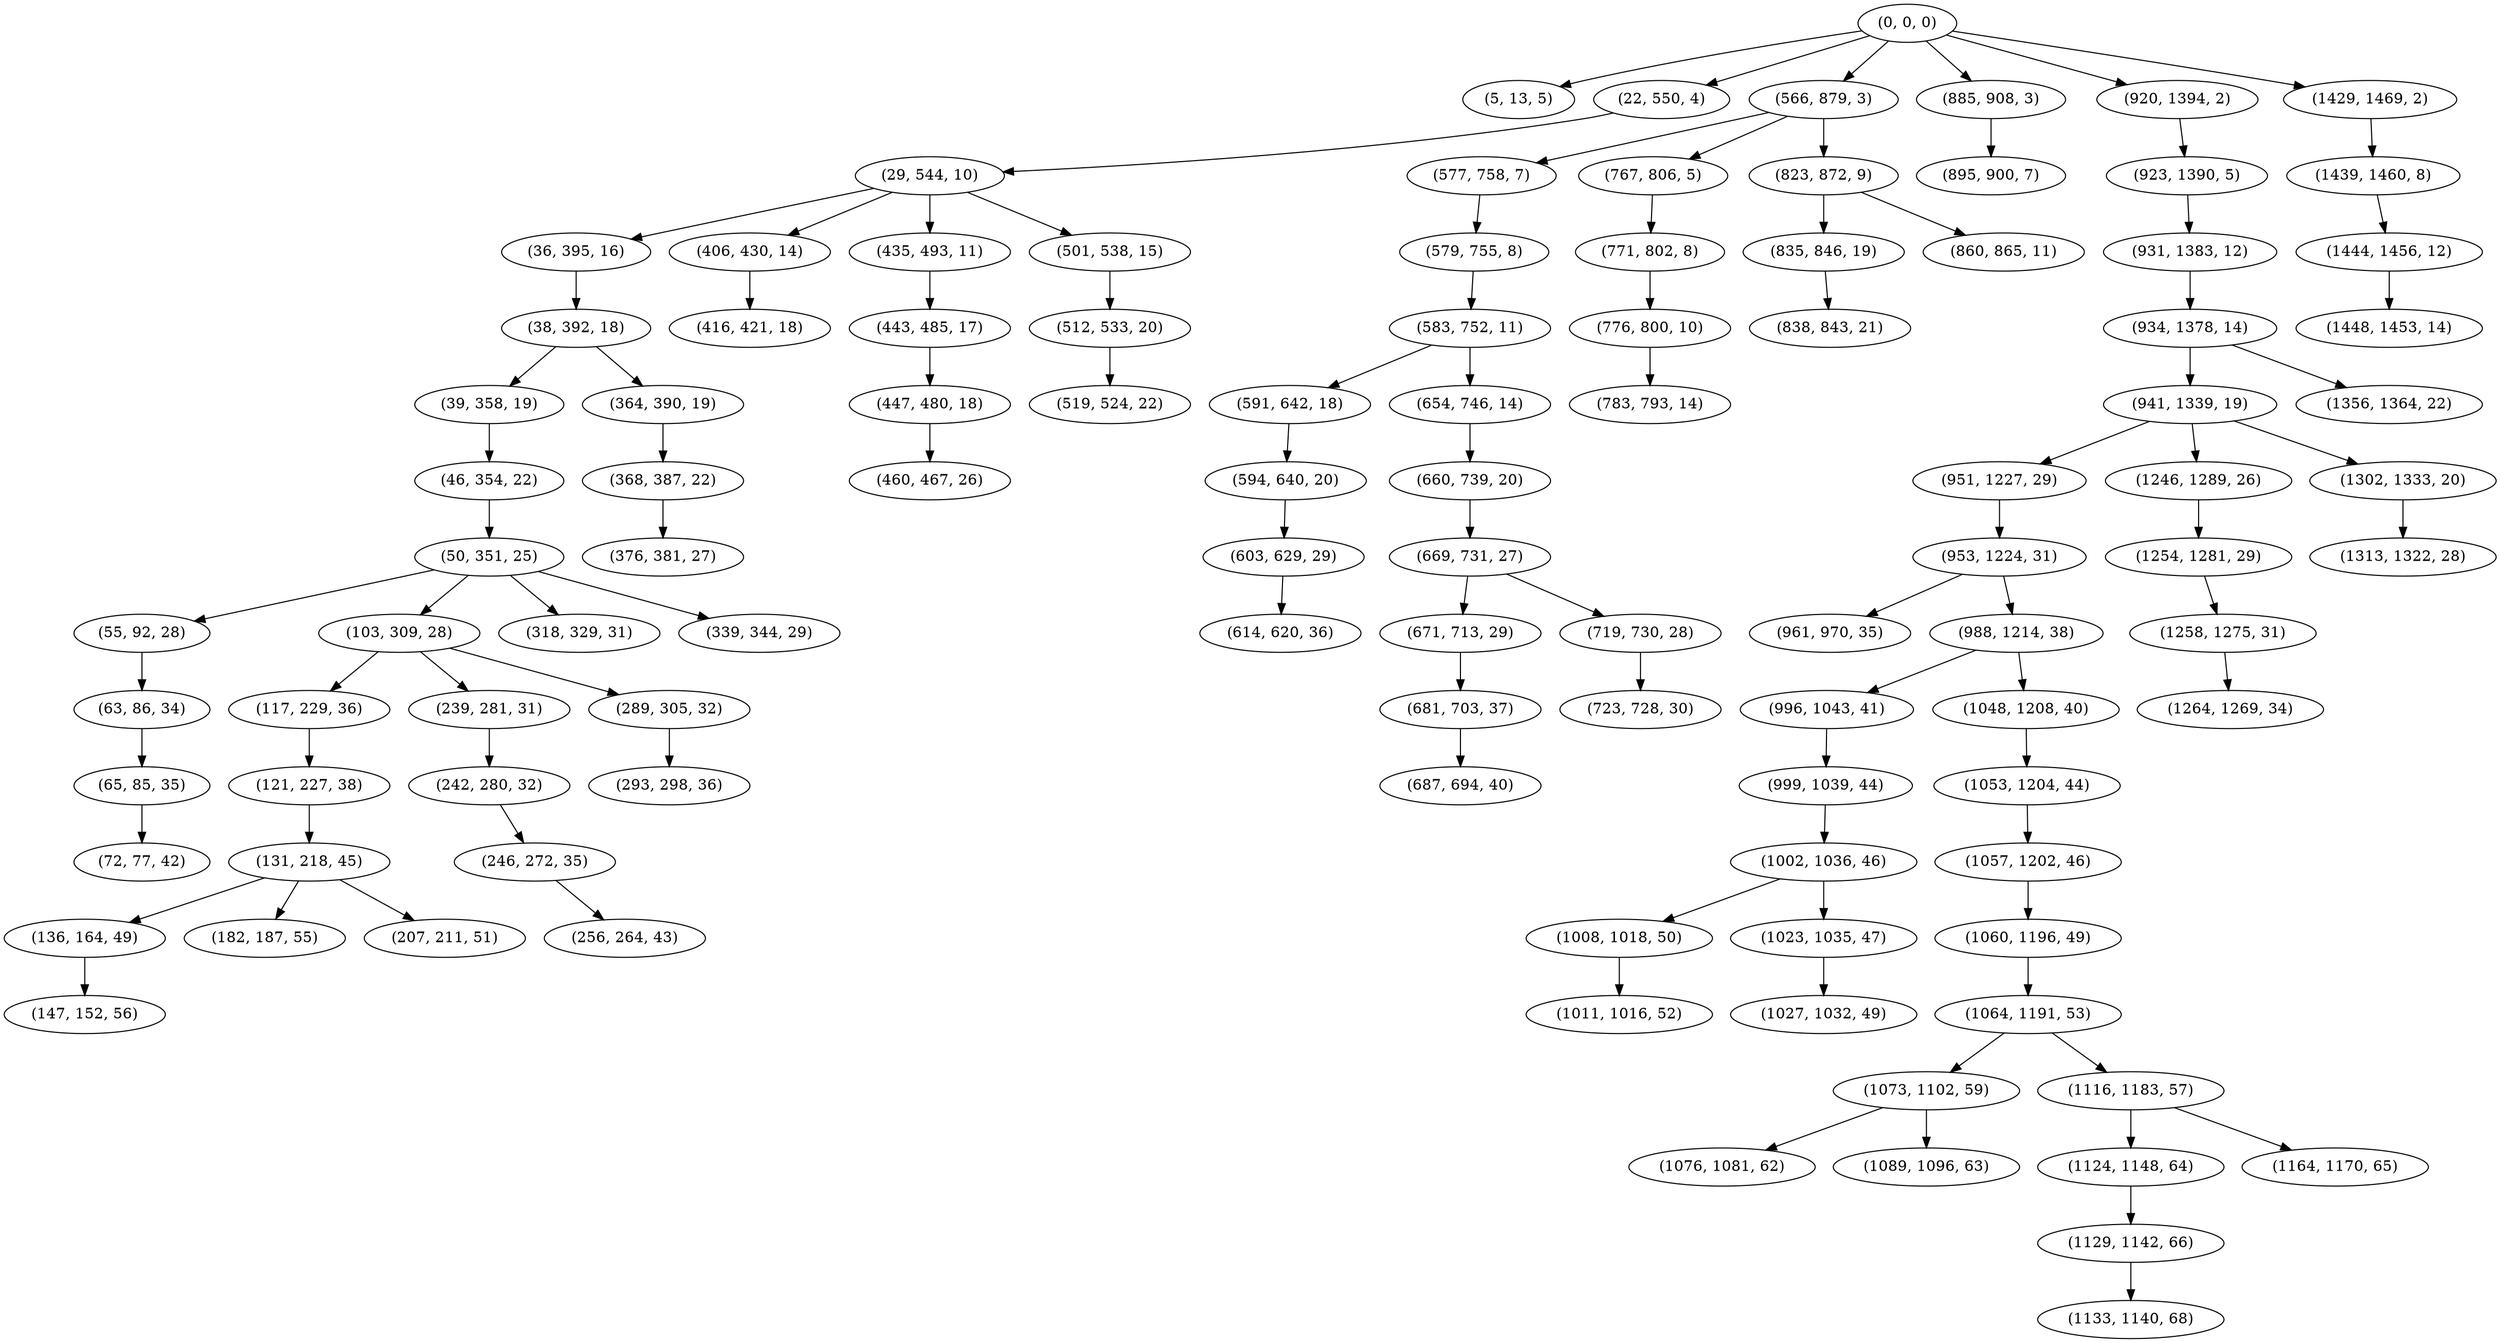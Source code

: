 digraph tree {
    "(0, 0, 0)";
    "(5, 13, 5)";
    "(22, 550, 4)";
    "(29, 544, 10)";
    "(36, 395, 16)";
    "(38, 392, 18)";
    "(39, 358, 19)";
    "(46, 354, 22)";
    "(50, 351, 25)";
    "(55, 92, 28)";
    "(63, 86, 34)";
    "(65, 85, 35)";
    "(72, 77, 42)";
    "(103, 309, 28)";
    "(117, 229, 36)";
    "(121, 227, 38)";
    "(131, 218, 45)";
    "(136, 164, 49)";
    "(147, 152, 56)";
    "(182, 187, 55)";
    "(207, 211, 51)";
    "(239, 281, 31)";
    "(242, 280, 32)";
    "(246, 272, 35)";
    "(256, 264, 43)";
    "(289, 305, 32)";
    "(293, 298, 36)";
    "(318, 329, 31)";
    "(339, 344, 29)";
    "(364, 390, 19)";
    "(368, 387, 22)";
    "(376, 381, 27)";
    "(406, 430, 14)";
    "(416, 421, 18)";
    "(435, 493, 11)";
    "(443, 485, 17)";
    "(447, 480, 18)";
    "(460, 467, 26)";
    "(501, 538, 15)";
    "(512, 533, 20)";
    "(519, 524, 22)";
    "(566, 879, 3)";
    "(577, 758, 7)";
    "(579, 755, 8)";
    "(583, 752, 11)";
    "(591, 642, 18)";
    "(594, 640, 20)";
    "(603, 629, 29)";
    "(614, 620, 36)";
    "(654, 746, 14)";
    "(660, 739, 20)";
    "(669, 731, 27)";
    "(671, 713, 29)";
    "(681, 703, 37)";
    "(687, 694, 40)";
    "(719, 730, 28)";
    "(723, 728, 30)";
    "(767, 806, 5)";
    "(771, 802, 8)";
    "(776, 800, 10)";
    "(783, 793, 14)";
    "(823, 872, 9)";
    "(835, 846, 19)";
    "(838, 843, 21)";
    "(860, 865, 11)";
    "(885, 908, 3)";
    "(895, 900, 7)";
    "(920, 1394, 2)";
    "(923, 1390, 5)";
    "(931, 1383, 12)";
    "(934, 1378, 14)";
    "(941, 1339, 19)";
    "(951, 1227, 29)";
    "(953, 1224, 31)";
    "(961, 970, 35)";
    "(988, 1214, 38)";
    "(996, 1043, 41)";
    "(999, 1039, 44)";
    "(1002, 1036, 46)";
    "(1008, 1018, 50)";
    "(1011, 1016, 52)";
    "(1023, 1035, 47)";
    "(1027, 1032, 49)";
    "(1048, 1208, 40)";
    "(1053, 1204, 44)";
    "(1057, 1202, 46)";
    "(1060, 1196, 49)";
    "(1064, 1191, 53)";
    "(1073, 1102, 59)";
    "(1076, 1081, 62)";
    "(1089, 1096, 63)";
    "(1116, 1183, 57)";
    "(1124, 1148, 64)";
    "(1129, 1142, 66)";
    "(1133, 1140, 68)";
    "(1164, 1170, 65)";
    "(1246, 1289, 26)";
    "(1254, 1281, 29)";
    "(1258, 1275, 31)";
    "(1264, 1269, 34)";
    "(1302, 1333, 20)";
    "(1313, 1322, 28)";
    "(1356, 1364, 22)";
    "(1429, 1469, 2)";
    "(1439, 1460, 8)";
    "(1444, 1456, 12)";
    "(1448, 1453, 14)";
    "(0, 0, 0)" -> "(5, 13, 5)";
    "(0, 0, 0)" -> "(22, 550, 4)";
    "(0, 0, 0)" -> "(566, 879, 3)";
    "(0, 0, 0)" -> "(885, 908, 3)";
    "(0, 0, 0)" -> "(920, 1394, 2)";
    "(0, 0, 0)" -> "(1429, 1469, 2)";
    "(22, 550, 4)" -> "(29, 544, 10)";
    "(29, 544, 10)" -> "(36, 395, 16)";
    "(29, 544, 10)" -> "(406, 430, 14)";
    "(29, 544, 10)" -> "(435, 493, 11)";
    "(29, 544, 10)" -> "(501, 538, 15)";
    "(36, 395, 16)" -> "(38, 392, 18)";
    "(38, 392, 18)" -> "(39, 358, 19)";
    "(38, 392, 18)" -> "(364, 390, 19)";
    "(39, 358, 19)" -> "(46, 354, 22)";
    "(46, 354, 22)" -> "(50, 351, 25)";
    "(50, 351, 25)" -> "(55, 92, 28)";
    "(50, 351, 25)" -> "(103, 309, 28)";
    "(50, 351, 25)" -> "(318, 329, 31)";
    "(50, 351, 25)" -> "(339, 344, 29)";
    "(55, 92, 28)" -> "(63, 86, 34)";
    "(63, 86, 34)" -> "(65, 85, 35)";
    "(65, 85, 35)" -> "(72, 77, 42)";
    "(103, 309, 28)" -> "(117, 229, 36)";
    "(103, 309, 28)" -> "(239, 281, 31)";
    "(103, 309, 28)" -> "(289, 305, 32)";
    "(117, 229, 36)" -> "(121, 227, 38)";
    "(121, 227, 38)" -> "(131, 218, 45)";
    "(131, 218, 45)" -> "(136, 164, 49)";
    "(131, 218, 45)" -> "(182, 187, 55)";
    "(131, 218, 45)" -> "(207, 211, 51)";
    "(136, 164, 49)" -> "(147, 152, 56)";
    "(239, 281, 31)" -> "(242, 280, 32)";
    "(242, 280, 32)" -> "(246, 272, 35)";
    "(246, 272, 35)" -> "(256, 264, 43)";
    "(289, 305, 32)" -> "(293, 298, 36)";
    "(364, 390, 19)" -> "(368, 387, 22)";
    "(368, 387, 22)" -> "(376, 381, 27)";
    "(406, 430, 14)" -> "(416, 421, 18)";
    "(435, 493, 11)" -> "(443, 485, 17)";
    "(443, 485, 17)" -> "(447, 480, 18)";
    "(447, 480, 18)" -> "(460, 467, 26)";
    "(501, 538, 15)" -> "(512, 533, 20)";
    "(512, 533, 20)" -> "(519, 524, 22)";
    "(566, 879, 3)" -> "(577, 758, 7)";
    "(566, 879, 3)" -> "(767, 806, 5)";
    "(566, 879, 3)" -> "(823, 872, 9)";
    "(577, 758, 7)" -> "(579, 755, 8)";
    "(579, 755, 8)" -> "(583, 752, 11)";
    "(583, 752, 11)" -> "(591, 642, 18)";
    "(583, 752, 11)" -> "(654, 746, 14)";
    "(591, 642, 18)" -> "(594, 640, 20)";
    "(594, 640, 20)" -> "(603, 629, 29)";
    "(603, 629, 29)" -> "(614, 620, 36)";
    "(654, 746, 14)" -> "(660, 739, 20)";
    "(660, 739, 20)" -> "(669, 731, 27)";
    "(669, 731, 27)" -> "(671, 713, 29)";
    "(669, 731, 27)" -> "(719, 730, 28)";
    "(671, 713, 29)" -> "(681, 703, 37)";
    "(681, 703, 37)" -> "(687, 694, 40)";
    "(719, 730, 28)" -> "(723, 728, 30)";
    "(767, 806, 5)" -> "(771, 802, 8)";
    "(771, 802, 8)" -> "(776, 800, 10)";
    "(776, 800, 10)" -> "(783, 793, 14)";
    "(823, 872, 9)" -> "(835, 846, 19)";
    "(823, 872, 9)" -> "(860, 865, 11)";
    "(835, 846, 19)" -> "(838, 843, 21)";
    "(885, 908, 3)" -> "(895, 900, 7)";
    "(920, 1394, 2)" -> "(923, 1390, 5)";
    "(923, 1390, 5)" -> "(931, 1383, 12)";
    "(931, 1383, 12)" -> "(934, 1378, 14)";
    "(934, 1378, 14)" -> "(941, 1339, 19)";
    "(934, 1378, 14)" -> "(1356, 1364, 22)";
    "(941, 1339, 19)" -> "(951, 1227, 29)";
    "(941, 1339, 19)" -> "(1246, 1289, 26)";
    "(941, 1339, 19)" -> "(1302, 1333, 20)";
    "(951, 1227, 29)" -> "(953, 1224, 31)";
    "(953, 1224, 31)" -> "(961, 970, 35)";
    "(953, 1224, 31)" -> "(988, 1214, 38)";
    "(988, 1214, 38)" -> "(996, 1043, 41)";
    "(988, 1214, 38)" -> "(1048, 1208, 40)";
    "(996, 1043, 41)" -> "(999, 1039, 44)";
    "(999, 1039, 44)" -> "(1002, 1036, 46)";
    "(1002, 1036, 46)" -> "(1008, 1018, 50)";
    "(1002, 1036, 46)" -> "(1023, 1035, 47)";
    "(1008, 1018, 50)" -> "(1011, 1016, 52)";
    "(1023, 1035, 47)" -> "(1027, 1032, 49)";
    "(1048, 1208, 40)" -> "(1053, 1204, 44)";
    "(1053, 1204, 44)" -> "(1057, 1202, 46)";
    "(1057, 1202, 46)" -> "(1060, 1196, 49)";
    "(1060, 1196, 49)" -> "(1064, 1191, 53)";
    "(1064, 1191, 53)" -> "(1073, 1102, 59)";
    "(1064, 1191, 53)" -> "(1116, 1183, 57)";
    "(1073, 1102, 59)" -> "(1076, 1081, 62)";
    "(1073, 1102, 59)" -> "(1089, 1096, 63)";
    "(1116, 1183, 57)" -> "(1124, 1148, 64)";
    "(1116, 1183, 57)" -> "(1164, 1170, 65)";
    "(1124, 1148, 64)" -> "(1129, 1142, 66)";
    "(1129, 1142, 66)" -> "(1133, 1140, 68)";
    "(1246, 1289, 26)" -> "(1254, 1281, 29)";
    "(1254, 1281, 29)" -> "(1258, 1275, 31)";
    "(1258, 1275, 31)" -> "(1264, 1269, 34)";
    "(1302, 1333, 20)" -> "(1313, 1322, 28)";
    "(1429, 1469, 2)" -> "(1439, 1460, 8)";
    "(1439, 1460, 8)" -> "(1444, 1456, 12)";
    "(1444, 1456, 12)" -> "(1448, 1453, 14)";
}
